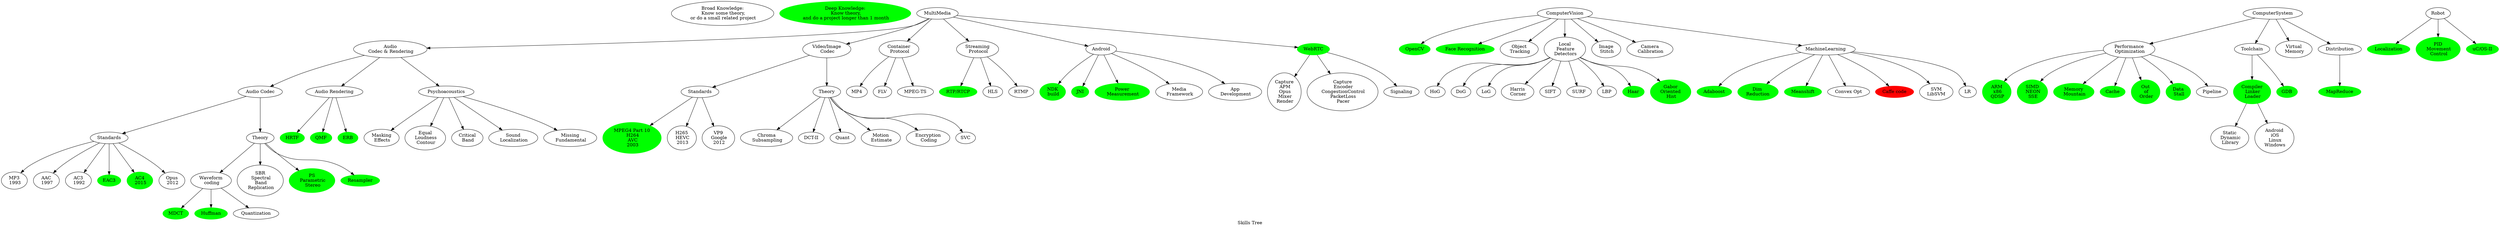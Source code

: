digraph SkillsTree 
{
    label="Skills Tree";  
    node [shape=ellipse];
    
    BreadthKnowledge [
        label = "Broad Knowledge:\n Know some theory,\n or do a small related project", 
        shape=ellipse]
    DepthKnowledge   [
        label = "Deep Knowledge:\n Know theory,\n and do a project longer than 1 month", 
        shape=ellipse,
        style=filled, color = green ]
    
	MultiMedia -> {
		AudioCodecRendering         [ label = "Audio\n Codec & Rendering"];
		VideoImageCodec             [ label = "Video/Image\n Codec" ];
		ContainerProtocol      		[ label = "Container\n Protocol"];
		StreamingProtocol      		[ label = "Streaming\n Protocol"];
		Android
		WebRTC						[ label = "WebRTC", style=filled, color = green ]
	}
	{
		AudioCodecRendering -> {
			AudioCodec      [label = "Audio Codec" ]
			AudioRender     [label = "Audio Rendering"]
			Psychoacoustics [label = "Psychoacoustics"]
		}
		{
			AudioCodec -> {
				AudioStandards [label = "Standards"]
				AudioTheory      [label = "Theory"]
			}
			{
				AudioStandards -> {
					MP3         [label = "MP3\n 1993"]
					AAC         [label = "AAC\n 1997"]
					AC3         [label = "AC3\n 1992"]
					EAC3        [label = "EAC3", style=filled, color = green ]
					AC4         [label = "AC4\n 2015", style=filled, color = green ]
					Opus        [label = "Opus\n 2012"]
				}
				AudioTheory -> {
					Waveform    [label = "Waveform\n coding"]
					SBR         [label = "SBR\n Spectral\n Band\n Replication"]
					PS          [label = "PS\n Parametric\n Stereo", style=filled, color = green ]
					Resampler   [label = "Resampler", style=filled, color = green ]
				}
				{
					Waveform -> {
						MDCT        [label = "MDCT", style=filled, color = green ]
						Huffman     [label = "Huffman", style=filled, color = green ]
						AudioQuant [label = "Quantization" ]
					}
				}
			}
			AudioRender -> {
				HRTF    [label = "HRTF", style=filled, color = green ]
				QMF     [label = "QMF", style=filled, color = green ]
				ERB     [label = "ERB", style=filled, color = green ]
			}
			Psychoacoustics -> {
				MaskingEffects         [label = "Masking\n Effects"]
				EqualLoudnessContour  [label = "Equal\n Loudness\n Contour"]
				CriticalBand           [label = "Critical\n Band"]
				SoundLocalization      [label = "Sound\n Localization"]
				MissingFundamental     [label = "Missing\n Fundamental"]                    
			}
		}
		VideoImageCodec -> {
			VideoStandards   [label = "Standards"]
			VideoTheory      [label = "Theory"]
		}
		{
			VideoStandards -> {
				H264  [label = "MPEG4 Part 10\n H264\n AVC\n 2003", style=filled, color = green ]
				H265  [label = "H265\n HEVC\n 2013"]
				VP9   [label = "VP9\n Google\n 2012"]
			}
			VideoTheory -> {
				ChromaSubsampling  [label = "Chroma\n Subsampling"]
				DCTII              [label = "DCT-II"]
				Quant              [label = "Quant"]
				MotionEstimate     [label = "Motion\n Estimate"]
				EncryptionCoding   [label = "Encryption\n Coding"]
				SVC
			}
		}
		ContainerProtocol -> {
			MP4
			FLV
			MPEGTS     	[label = "MPEG-TS"]
		}
		StreamingProtocol -> {
			RTP			[label = "RTP/RTCP", style=filled, color = green ]
			HLS
			RTMP
		}
		Android -> {
			NDK             [label = "NDK\n build", style=filled, color = green ]
			JNI             [label = "JNI", style=filled, color = green ]
			Power           [label = "Power\n Measurement", style=filled, color = green ]
			MediaFramework  [label = "Media\n Framework" ]
			AppDevelopment	[label = "App\n Development"]
		}
		WebRTC -> {
			WebRTCAudio 	[label = "Capture\n APM\n Opus\n Mixer\n Render"]
			WebRTCVideo		[label = "Capture\n Encoder\n CongestionControl\n PacketLoss\n Pacer"]
			Signaling
		}
	}
	ComputerVision -> {
		OpenCV              [ label = "OpenCV", style=filled, color = green]
		Face                [ label = "Face Recognition", style=filled, color = green]
		ObjTrack           [ label = "Object\n Tracking"]
		LocalFeature       [ label = "Local\n Feature\n Detectors"]
		ImageStitch        [ label = "Image\n Stitch"]
		CameraCalibration  [ label = "Camera\n Calibration"]
		MachineLearning
	}
	{
		LocalFeature -> {
			HoG
			DoG
			LoG
			HarrisCorner   [label = "Harris\n Corner"]
			SIFT
			SURF
			LBP
			Haar            [label = "Haar", style=filled, color = green ]
			GoH             [label = "Gabor\n Oriented \n Hist", style=filled, color = green ]
		}
		MachineLearning -> {
			Adaboost    [ label = "Adaboost",        style=filled, color = green]
			DimReduce  [ label = "Dim \nReduction", style=filled, color = green]
			Meanshift   [ label = "Meanshift",       style=filled, color = green]
			ConvexOpt   [ label = "Convex Opt"]
			Caffe       [ label = "Caffe code", style=filled, color = red ]
			SVM         [ label = "SVM\nLibSVM"]
			LR          [ label = "LR"]
		}
	}
	
	ComputerSystem -> {
			PerfOpt   [label = "Performance\n Optimization" ]
			Toolchain  [label = "Toolchain" ]
			VirtualMemory      [label = "Virtual\n Memory"]
			Distribution
	}
	{
		PerfOpt -> {
			ARMx86QDSP [label = "ARM\n x86\n QDSP", style=filled, color = green ]
			SIMD                [label = "SIMD\n NEON\n SSE" , style=filled, color = green ]
			MemoryMountain     [label = "Memory\n Mountain" , style=filled, color = green ]
			Cache               [label = "Cache"             , style=filled, color = green ]
			OoO                 [label = "Out\n of\n Order"  , style=filled, color = green ]
			DataStall          [label = "Data\n Stall"      , style=filled, color = green ]
			Pipeline            [label = "Pipeline"]
		}
		Toolchain -> {
			Compilerloader [label = "Compiler\n Linker\n Loader", style=filled, color = green ]
			GDB [label = "GDB", style=filled, color = green]
		}
		{
			Compilerloader -> {
				libtype    [label = "Static\n Dynamic\n Library"]
				OsType     [label = "Android\n iOS\n Linux\n Windows"]
			}
		}
		Distribution -> {
			MapReduce [ label = "MapReduce", style=filled, color = green ];
		}
	}
	Robot -> {
		Localization        [label = "Localization", style=filled, color = green ]
		MovementControl    [label = "PID\n Movement\n Control", style=filled, color = green ]
		uCOS               [label = "uC/OS-II", style=filled, color = green ]
	}
}
